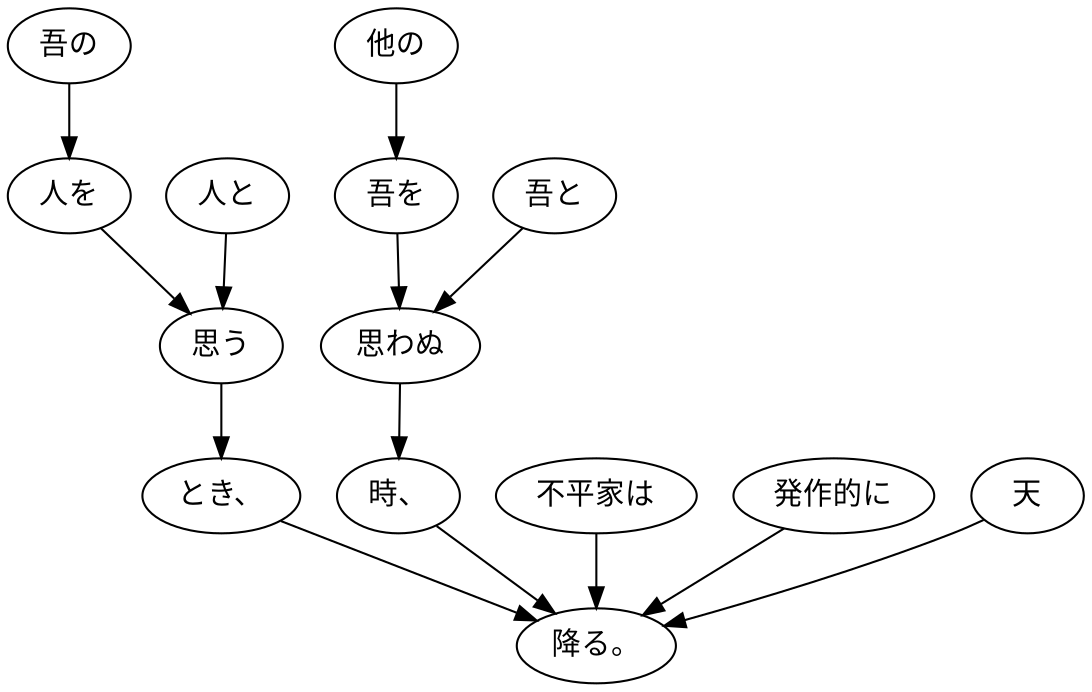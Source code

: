 digraph graph5811 {
	node0 [label="吾の"];
	node1 [label="人を"];
	node2 [label="人と"];
	node3 [label="思う"];
	node4 [label="とき、"];
	node5 [label="他の"];
	node6 [label="吾を"];
	node7 [label="吾と"];
	node8 [label="思わぬ"];
	node9 [label="時、"];
	node10 [label="不平家は"];
	node11 [label="発作的に"];
	node12 [label="天"];
	node13 [label="降る。"];
	node0 -> node1;
	node1 -> node3;
	node2 -> node3;
	node3 -> node4;
	node4 -> node13;
	node5 -> node6;
	node6 -> node8;
	node7 -> node8;
	node8 -> node9;
	node9 -> node13;
	node10 -> node13;
	node11 -> node13;
	node12 -> node13;
}
